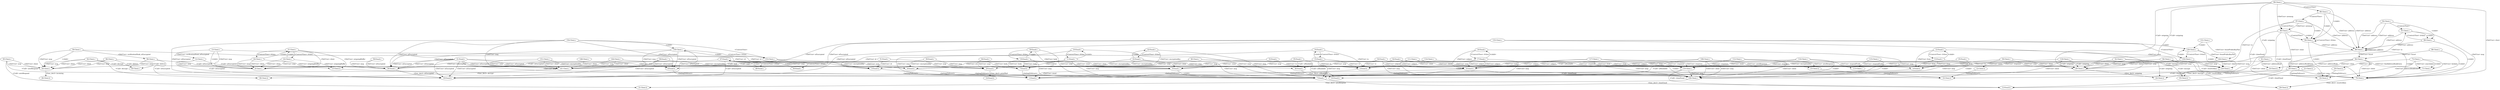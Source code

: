 digraph {
1 [label = "8-Client.c"];
2 [label = "12-Client.c"];
2 -> 1[label="<Def-Use> msg"];
3 [label = "13-Client.c"];
3 -> 2[label="<Def-Use> verificationHook_isEncrypted"];
3 -> 1[label="<child>"];
3 -> 1[label="<Def-Use> msg"];
4 [label = "21-Client.c"];
4 -> 1[label="<Def-Use> client"];
5 [label = "22-Client.c"];
5 -> 1[label="<Def-Use> client"];
5 -> 1[label="<Def-Use> msg"];
5 -> 4[label="<child>"];
6 [label = "24-Client.c"];
6 -> 1[label="<Def-Use> client"];
6 -> 4[label="<child>"];
6 -> 1[label="<Def-Use> msg"];
4 -> 5[label="<Control-Flow> if-then"];
4 -> 6[label="<Control-Flow> if-then"];
7 [label = "29-Client.c"];
8 [label = "32-Client.c"];
8 -> 7[label="<Def-Use> client"];
8 -> 7[label="<Def-Use> msg"];
9 [label = "36-Client.c"];
9 -> 7[label="<Def-Use> client"];
9 -> 7[label="<Def-Use> msg"];
10 [label = "39-Client.c"];
10 -> 7[label="<Def-Use> msg"];
10 -> 7[label="<Def-Use> client"];
11 [label = "40-Client.c"];
11 -> 1[label="<Call> mail"];
11 -> 7[label="<Def-Use> client"];
11 -> 7[label="<Def-Use> msg"];
12 [label = "45-Client.c"];
13 [label = "54-Client.c"];
14 [label = "58-Client.c"];
14 -> 13[label="<Def-Use> msg"];
15 [label = "59-Client.c"];
15 -> 14[label="<Def-Use> verificationHook_isEncrypted"];
15 -> 13[label="<child>"];
15 -> 13[label="<Def-Use> msg"];
16 [label = "62-Client.c"];
16 -> 13[label="<Def-Use> client"];
16 -> 13[label="<Def-Use> msg"];
17 [label = "65-Client.c"];
17 -> 13[label="<Def-Use> client"];
17 -> 13[label="<Def-Use> msg"];
18 [label = "66-Client.c"];
18 -> 12[label="<Call> deliver"];
18 -> 13[label="<Def-Use> client"];
18 -> 13[label="<Def-Use> msg"];
19 [label = "71-Client.c"];
20 [label = "73-Client.c"];
20 -> 19[label="<child>"];
20 -> 19[label="<Def-Use> listdata"];
20 -> 19[label="<Def-Use> searchdata"];
21 [label = "79-Client.c"];
22 [label = "81-Client.c"];
22 -> 21[label="<Def-Use> client"];
23 [label = "83-Client.c"];
23 -> 21[label="<Def-Use> msg"];
24 [label = "84-Client.c"];
24 -> 21[label="<Def-Use> client"];
24 -> 19[label="<Def-Use> findAddressBookEntry"];
24 -> 23[label="<Def-Use> clone"];
25 [label = "86-Client.c"];
25 -> 24[label="<Def-Use> found"];
25 -> 21[label="<child>"];
26 [label = "88-Client.c"];
26 -> 21[label="<child>"];
26 -> 24[label="<Def-Use> found"];
26 -> 26[label="<Def-Use> address"];
27 [label = "89-Client.c"];
27 -> 26[label="<Def-Use> address"];
27 -> 21[label="<child>"];
28 [label = "91-Client.c"];
28 -> 21[label="<Def-Use> msg"];
28 -> 26[label="<Def-Use> address"];
28 -> 27[label="<child>"];
29 [label = "92-Client.c"];
29 -> 26[label="<Def-Use> address"];
29 -> 27[label="<child>"];
29 -> 26[label="<Def-Use> address"];
27 -> 28[label="<Control-Flow> if-then"];
29 -> 28[label="<Control-Flow>"];
30 [label = "94-Client.c"];
30 -> 26[label="<Def-Use> address"];
30 -> 21[label="<child>"];
31 [label = "96-Client.c"];
31 -> 23[label="<Def-Use> clone"];
31 -> 30[label="<child>"];
32 [label = "97-Client.c"];
32 -> 31[label="<Def-Use> newmsg"];
32 -> 26[label="<Def-Use> address"];
32 -> 30[label="<child>"];
33 [label = "98-Client.c"];
33 -> 26[label="<Def-Use> address"];
33 -> 30[label="<child>"];
33 -> 26[label="<Def-Use> address"];
34 [label = "99-Client.c"];
34 -> 7[label="<Call> outgoing"];
34 -> 21[label="<Def-Use> client"];
34 -> 30[label="<child>"];
34 -> 31[label="<Def-Use> newmsg"];
30 -> 30[label="<Control-Flow> if-then"];
31 -> 30[label="<Control-Flow>"];
32 -> 31[label="<Control-Flow>"];
33 -> 32[label="<Control-Flow>"];
34 -> 33[label="<Control-Flow>"];
35 [label = "106-Client.c"];
36 [label = "108-Client.c"];
36 -> 35[label="<Def-Use> client"];
36 -> 35[label="<Def-Use> msg"];
37 [label = "110-Client.c"];
37 -> 35[label="<Def-Use> msg"];
38 [label = "111-Client.c"];
38 -> 37[label="<Def-Use> response"];
38 -> 35[label="<Def-Use> msg"];
39 [label = "112-Client.c"];
39 -> 37[label="<Def-Use> response"];
39 -> 35[label="<Def-Use> client"];
40 [label = "113-Client.c"];
41 [label = "114-Client.c"];
41 -> 37[label="<Def-Use> response"];
41 -> 35[label="<child>"];
42 [label = "115-Client.c"];
42 -> 40[label="<Def-Use> respondPrefix"];
42 -> 35[label="<child>"];
43 [label = "116-Client.c"];
43 -> 37[label="<Def-Use> response"];
43 -> 35[label="<child>"];
43 -> 40[label="<Def-Use> respondPrefix"];
44 [label = "117-Client.c"];
44 -> 37[label="<Def-Use> response"];
44 -> 35[label="<child>"];
44 -> 35[label="<Def-Use> msg"];
45 [label = "118-Client.c"];
45 -> 7[label="<Call> outgoing"];
45 -> 35[label="<Def-Use> client"];
45 -> 37[label="<Def-Use> response"];
46 [label = "124-Client.c"];
47 [label = "126-Client.c"];
47 -> 46[label="<Def-Use> client"];
47 -> 46[label="<Def-Use> msg"];
48 [label = "128-Client.c"];
48 -> 47[label="<Def-Use> foundPublicKeyPair"];
48 -> 46[label="<child>"];
49 [label = "130-Client.c"];
49 -> 46[label="<Def-Use> msg"];
50 [label = "131-Client.c"];
50 -> 48[label="<child>"];
50 -> 47[label="<Def-Use> foundPublicKeyPair"];
49 -> 48[label="<child>"];
51 [label = "133-Client.c"];
51 -> 46[label="<Def-Use> msg"];
51 -> 48[label="<child>"];
48 -> 49[label="<Control-Flow> if-then"];
51 -> 49[label="<Control-Flow>"];
52 [label = "141-Client.c"];
53 [label = "144-Client.c"];
53 -> 52[label="<Def-Use> msg"];
53 -> 52[label="<Def-Use> client"];
54 [label = "148-Client.c"];
54 -> 52[label="<Def-Use> client"];
55 [label = "150-Client.c"];
55 -> 52[label="<Def-Use> msg"];
56 [label = "151-Client.c"];
56 -> 52[label="<Def-Use> msg"];
56 -> 52[label="<Def-Use> client"];
57 [label = "153-Client.c"];
57 -> 52[label="<Def-Use> msg"];
57 -> 55[label="<child>"];
58 [label = "154-Client.c"];
58 -> 52[label="<Def-Use> msg"];
58 -> 55[label="<child>"];
55 -> 57[label="<Control-Flow> if-then"];
58 -> 57[label="<Control-Flow>"];
59 [label = "10-Client.h"];
60 [label = "12-Client.h"];
61 [label = "13-Client.h"];
62 [label = "14-Client.h"];
63 [label = "15-Client.h"];
60 -> 59[label="<belongToStruct>"];
61 -> 59[label="<belongToStruct>"];
62 -> 59[label="<belongToStruct>"];
63 -> 59[label="<belongToStruct>"];
64 [label = "18-Client.h"];
65 [label = "20-Client.h"];
66 [label = "21-Client.h"];
65 -> 64[label="<belongToStruct>"];
66 -> 64[label="<belongToStruct>"];
67 [label = "24-Client.h"];
68 [label = "26-Client.h"];
69 [label = "29-Client.h"];
70 [label = "31-Client.h"];
71 [label = "35-Client.h"];
72 [label = "40-Client.h"];
73 [label = "7-Email.c"];
74 [label = "9-Email.c"];
74 -> 73[label="<child>"];
75 [label = "10-Email.c"];
75 -> 73[label="<Def-Use> msg"];
76 [label = "11-Email.c"];
76 -> 74[label="<Def-Use> clone"];
76 -> 73[label="<Def-Use> msg"];
76 -> 75[label="<child>"];
75 -> 76[label="<Control-Flow> if-then"];
77 [label = "12-Email.c"];
77 -> 73[label="<Def-Use> msg"];
78 [label = "13-Email.c"];
78 -> 74[label="<Def-Use> clone"];
78 -> 73[label="<Def-Use> msg"];
78 -> 77[label="<child>"];
77 -> 78[label="<Control-Flow> if-then"];
79 [label = "14-Email.c"];
79 -> 73[label="<Def-Use> msg"];
80 [label = "15-Email.c"];
80 -> 74[label="<Def-Use> clone"];
80 -> 73[label="<Def-Use> msg"];
80 -> 79[label="<child>"];
79 -> 80[label="<Control-Flow> if-then"];
81 [label = "16-Email.c"];
81 -> 73[label="<Def-Use> msg"];
82 [label = "17-Email.c"];
82 -> 74[label="<Def-Use> clone"];
82 -> 73[label="<Def-Use> msg"];
82 -> 81[label="<child>"];
81 -> 82[label="<Control-Flow> if-then"];
83 [label = "18-Email.c"];
83 -> 73[label="<Def-Use> msg"];
84 [label = "19-Email.c"];
84 -> 74[label="<Def-Use> clone"];
84 -> 73[label="<Def-Use> msg"];
84 -> 83[label="<child>"];
83 -> 84[label="<Control-Flow> if-then"];
85 [label = "21-Email.c"];
85 -> 74[label="<Def-Use> clone"];
85 -> 73[label="<Def-Use> msg"];
86 [label = "22-Email.c"];
86 -> 73[label="<Def-Use> msg"];
87 [label = "23-Email.c"];
87 -> 74[label="<Def-Use> clone"];
87 -> 73[label="<Def-Use> msg"];
87 -> 86[label="<child>"];
86 -> 87[label="<Control-Flow> if-then"];
88 [label = "25-Email.c"];
88 -> 74[label="<Def-Use> clone"];
88 -> 73[label="<child>"];
89 [label = "29-Email.c"];
90 [label = "31-Email.c"];
90 -> 89[label="<Def-Use> msg"];
91 [label = "32-Email.c"];
91 -> 89[label="<Def-Use> msg"];
92 [label = "33-Email.c"];
92 -> 89[label="<Def-Use> msg"];
93 [label = "34-Email.c"];
93 -> 89[label="<Def-Use> msg"];
94 [label = "35-Email.c"];
94 -> 89[label="<Def-Use> msg"];
95 [label = "36-Email.c"];
95 -> 89[label="<Def-Use> msg"];
96 [label = "38-Email.c"];
96 -> 89[label="<Def-Use> msg"];
97 [label = "39-Email.c"];
97 -> 89[label="<Def-Use> msg"];
98 [label = "44-Email.c"];
99 [label = "47-Email.c"];
99 -> 98[label="<Def-Use> msg"];
100 [label = "48-Email.c"];
100 -> 99[label="<child>"];
101 [label = "50-Email.c"];
101 -> 99[label="<child>"];
99 -> 100[label="<Control-Flow> if-then"];
99 -> 101[label="<Control-Flow> if-then"];
102 [label = "56-Email.c"];
103 [label = "58-Email.c"];
103 -> 102[label="<Def-Use> msg"];
103 -> 102[label="<Def-Use> isEncrypted"];
104 [label = "1-Email.h"];
105 [label = "3-Email.h"];
106 [label = "4-Email.h"];
107 [label = "5-Email.h"];
108 [label = "6-Email.h"];
109 [label = "7-Email.h"];
110 [label = "8-Email.h"];
111 [label = "9-Email.h"];
105 -> 104[label="<belongToStruct>"];
106 -> 104[label="<belongToStruct>"];
107 -> 104[label="<belongToStruct>"];
108 -> 104[label="<belongToStruct>"];
109 -> 104[label="<belongToStruct>"];
110 -> 104[label="<belongToStruct>"];
111 -> 104[label="<belongToStruct>"];
112 [label = "12-Email.h"];
113 [label = "14-Email.h"];
114 [label = "16-Email.h"];
115 [label = "18-Email.h"];
58 -> 102[label="<Def-Use> isEncrypted"];
58 -> 115[label="<Def-Use> isEncrypted"];
58 -> 110[label="<Def-Use> isEncrypted"];
14 -> 102[label="<Call> isEncrypted"];
14 -> 115[label="<Call> isEncrypted"];
36 -> 114[label="<Call> isReadable"];
36 -> 98[label="<Call> isReadable"];
85 -> 102[label="<Def-Use> isEncrypted"];
85 -> 115[label="<Def-Use> isEncrypted"];
85 -> 110[label="<Def-Use> isEncrypted"];
31 -> 73[label="<Call> cloneEmail"];
31 -> 112[label="<Call> cloneEmail"];
51 -> 102[label="<Def-Use> isEncrypted"];
51 -> 115[label="<Def-Use> isEncrypted"];
51 -> 110[label="<Def-Use> isEncrypted"];
86 -> 111[label="<Def-Use> encryptionKey"];
97 -> 111[label="<Def-Use> encryptionKey"];
56 -> 111[label="<Def-Use> encryptionKey"];
96 -> 102[label="<Def-Use> isEncrypted"];
96 -> 115[label="<Def-Use> isEncrypted"];
96 -> 110[label="<Def-Use> isEncrypted"];
95 -> 109[label="<Def-Use> body"];
84 -> 109[label="<Def-Use> body"];
84 -> 109[label="<Def-Use> body"];
18 -> 12[label="<Call> deliver"];
74 -> 104[label="<Def-Use> email"];
93 -> 108[label="<Def-Use> subject"];
43 -> 108[label="<Def-Use> subject"];
26 -> 64[label="<Def-Use> addressBookEntry"];
44 -> 108[label="<Def-Use> subject"];
82 -> 108[label="<Def-Use> subject"];
80 -> 107[label="<Def-Use> to"];
99 -> 102[label="<Call> isEncrypted"];
99 -> 115[label="<Call> isEncrypted"];
17 -> 70[label="<Call> autoRespond"];
17 -> 35[label="<Call> autoRespond"];
15 -> 105[label="<Def-Use> id"];
49 -> 111[label="<Def-Use> encryptionKey"];
6 -> 61[label="<Def-Use> outgoingBuffer"];
90 -> 105[label="<Def-Use> id"];
5 -> 61[label="<Def-Use> outgoingBuffer"];
11 -> 1[label="<Call> mail"];
32 -> 107[label="<Def-Use> to"];
78 -> 106[label="<Def-Use> from"];
81 -> 108[label="<Def-Use> subject"];
2 -> 102[label="<Call> isEncrypted"];
2 -> 115[label="<Call> isEncrypted"];
20 -> 64[label="<Def-Use> addressBookEntry"];
79 -> 107[label="<Def-Use> to"];
57 -> 111[label="<Def-Use> encryptionKey"];
94 -> 114[label="<Call> isReadable"];
94 -> 98[label="<Call> isReadable"];
75 -> 105[label="<Def-Use> id"];
34 -> 67[label="<Call> outgoing"];
34 -> 7[label="<Call> outgoing"];
23 -> 73[label="<Call> cloneEmail"];
23 -> 112[label="<Call> cloneEmail"];
38 -> 106[label="<Def-Use> from"];
9 -> 69[label="<Call> resolveAlias"];
9 -> 21[label="<Call> resolveAlias"];
3 -> 105[label="<Def-Use> id"];
76 -> 105[label="<Def-Use> id"];
37 -> 73[label="<Call> cloneEmail"];
37 -> 112[label="<Call> cloneEmail"];
4 -> 61[label="<Def-Use> outgoingBuffer"];
20 -> 65[label="<Def-Use> alias"];
76 -> 105[label="<Def-Use> id"];
87 -> 111[label="<Def-Use> encryptionKey"];
38 -> 107[label="<Def-Use> to"];
80 -> 107[label="<Def-Use> to"];
44 -> 108[label="<Def-Use> subject"];
10 -> 60[label="<Def-Use> name"];
77 -> 106[label="<Def-Use> from"];
83 -> 109[label="<Def-Use> body"];
41 -> 108[label="<Def-Use> subject"];
39 -> 63[label="<Def-Use> autoResponse"];
78 -> 106[label="<Def-Use> from"];
24 -> 62[label="<Def-Use> addressBook"];
24 -> 107[label="<Def-Use> to"];
10 -> 106[label="<Def-Use> from"];
8 -> 46[label="<Call> encrypt"];
8 -> 71[label="<Call> encrypt"];
53 -> 111[label="<Def-Use> encryptionKey"];
91 -> 106[label="<Def-Use> from"];
39 -> 109[label="<Def-Use> body"];
45 -> 67[label="<Call> outgoing"];
45 -> 7[label="<Call> outgoing"];
16 -> 52[label="<Call> decrypt"];
16 -> 72[label="<Call> decrypt"];
87 -> 111[label="<Def-Use> encryptionKey"];
36 -> 63[label="<Def-Use> autoResponse"];
22 -> 62[label="<Def-Use> addressBook"];
28 -> 107[label="<Def-Use> to"];
85 -> 102[label="<Def-Use> isEncrypted"];
85 -> 115[label="<Def-Use> isEncrypted"];
85 -> 110[label="<Def-Use> isEncrypted"];
92 -> 107[label="<Def-Use> to"];
55 -> 102[label="<Def-Use> isEncrypted"];
55 -> 115[label="<Def-Use> isEncrypted"];
55 -> 110[label="<Def-Use> isEncrypted"];
82 -> 108[label="<Def-Use> subject"];
47 -> 107[label="<Def-Use> to"];
52 -> 72[label="<func_decl> decrypt"];
73 -> 112[label="<func_decl> cloneEmail"];
13 -> 68[label="<func_decl> incoming"];
102 -> 115[label="<func_decl> isEncrypted"];
89 -> 113[label="<func_decl> printMail"];
46 -> 71[label="<func_decl> encrypt"];
35 -> 70[label="<func_decl> autoRespond"];
98 -> 114[label="<func_decl> isReadable"];
7 -> 67[label="<func_decl> outgoing"];
21 -> 69[label="<func_decl> resolveAlias"];
}